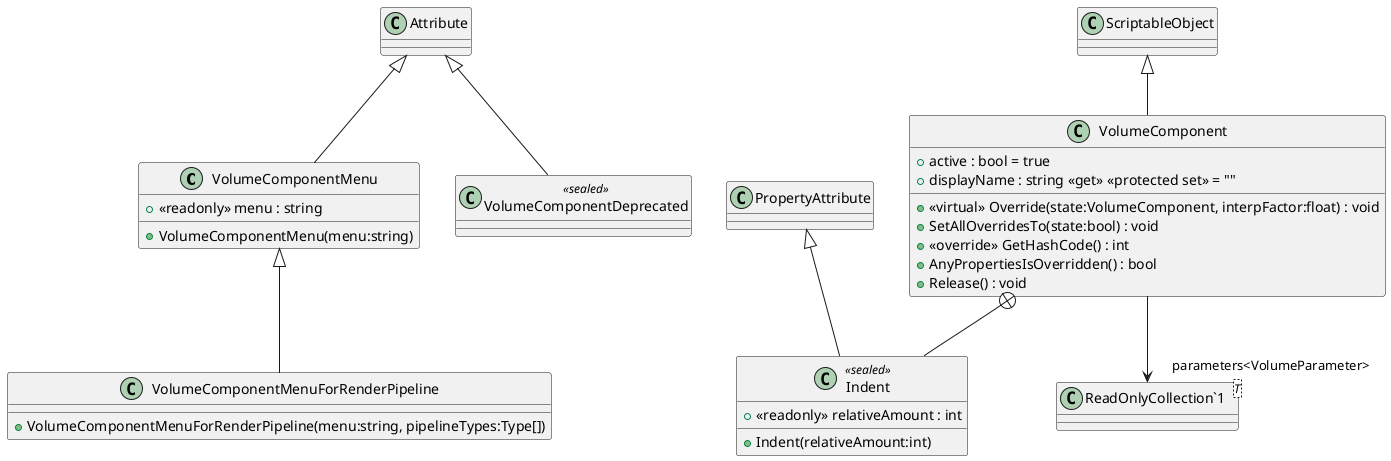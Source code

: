 @startuml
class VolumeComponentMenu {
    + <<readonly>> menu : string
    + VolumeComponentMenu(menu:string)
}
class VolumeComponentMenuForRenderPipeline {
    + VolumeComponentMenuForRenderPipeline(menu:string, pipelineTypes:Type[])
}
class VolumeComponentDeprecated <<sealed>> {
}
class VolumeComponent {
    + active : bool = true
    + displayName : string <<get>> <<protected set>> = ""
    + <<virtual>> Override(state:VolumeComponent, interpFactor:float) : void
    + SetAllOverridesTo(state:bool) : void
    + <<override>> GetHashCode() : int
    + AnyPropertiesIsOverridden() : bool
    + Release() : void
}
class Indent <<sealed>> {
    + <<readonly>> relativeAmount : int
    + Indent(relativeAmount:int)
}
class "ReadOnlyCollection`1"<T> {
}
Attribute <|-- VolumeComponentMenu
VolumeComponentMenu <|-- VolumeComponentMenuForRenderPipeline
Attribute <|-- VolumeComponentDeprecated
ScriptableObject <|-- VolumeComponent
VolumeComponent --> "parameters<VolumeParameter>" "ReadOnlyCollection`1"
VolumeComponent +-- Indent
PropertyAttribute <|-- Indent
@enduml
